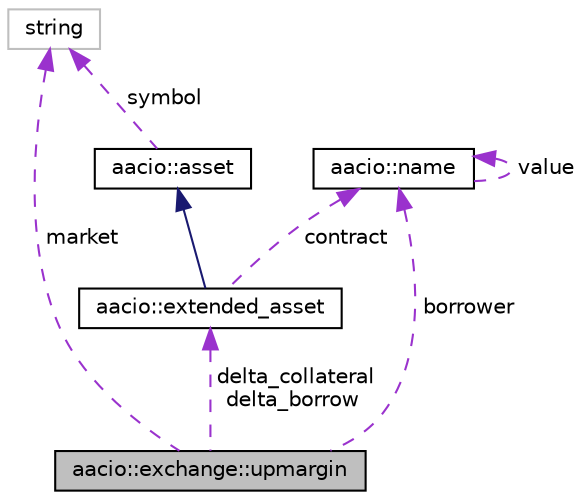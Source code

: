 digraph "aacio::exchange::upmargin"
{
  edge [fontname="Helvetica",fontsize="10",labelfontname="Helvetica",labelfontsize="10"];
  node [fontname="Helvetica",fontsize="10",shape=record];
  Node1 [label="aacio::exchange::upmargin",height=0.2,width=0.4,color="black", fillcolor="grey75", style="filled", fontcolor="black"];
  Node2 -> Node1 [dir="back",color="darkorchid3",fontsize="10",style="dashed",label=" market" ];
  Node2 [label="string",height=0.2,width=0.4,color="grey75", fillcolor="white", style="filled"];
  Node3 -> Node1 [dir="back",color="darkorchid3",fontsize="10",style="dashed",label=" delta_collateral\ndelta_borrow" ];
  Node3 [label="aacio::extended_asset",height=0.2,width=0.4,color="black", fillcolor="white", style="filled",URL="$structaacio_1_1extended__asset.html"];
  Node4 -> Node3 [dir="back",color="midnightblue",fontsize="10",style="solid"];
  Node4 [label="aacio::asset",height=0.2,width=0.4,color="black", fillcolor="white", style="filled",URL="$structaacio_1_1asset.html"];
  Node2 -> Node4 [dir="back",color="darkorchid3",fontsize="10",style="dashed",label=" symbol" ];
  Node5 -> Node3 [dir="back",color="darkorchid3",fontsize="10",style="dashed",label=" contract" ];
  Node5 [label="aacio::name",height=0.2,width=0.4,color="black", fillcolor="white", style="filled",URL="$structaacio_1_1name.html",tooltip="wraps a uint64_t to ensure it is only passed to methods that expect a Name "];
  Node5 -> Node5 [dir="back",color="darkorchid3",fontsize="10",style="dashed",label=" value" ];
  Node5 -> Node1 [dir="back",color="darkorchid3",fontsize="10",style="dashed",label=" borrower" ];
}
